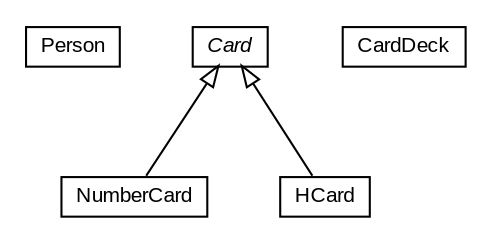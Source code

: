 #!/usr/local/bin/dot
#
# Class diagram 
# Generated by UMLGraph version R5_6 (http://www.umlgraph.org/)
#

digraph G {
	edge [fontname="arial",fontsize=10,labelfontname="arial",labelfontsize=10];
	node [fontname="arial",fontsize=10,shape=plaintext];
	nodesep=0.25;
	ranksep=0.5;
	// org.thoughtworks.game.vo.Person
	c3714 [label=<<table title="org.thoughtworks.game.vo.Person" border="0" cellborder="1" cellspacing="0" cellpadding="2" port="p" href="./Person.html">
		<tr><td><table border="0" cellspacing="0" cellpadding="1">
<tr><td align="center" balign="center"> Person </td></tr>
		</table></td></tr>
		</table>>, URL="./Person.html", fontname="arial", fontcolor="black", fontsize=10.0];
	// org.thoughtworks.game.vo.NumberCard
	c3715 [label=<<table title="org.thoughtworks.game.vo.NumberCard" border="0" cellborder="1" cellspacing="0" cellpadding="2" port="p" href="./NumberCard.html">
		<tr><td><table border="0" cellspacing="0" cellpadding="1">
<tr><td align="center" balign="center"> NumberCard </td></tr>
		</table></td></tr>
		</table>>, URL="./NumberCard.html", fontname="arial", fontcolor="black", fontsize=10.0];
	// org.thoughtworks.game.vo.HCard
	c3716 [label=<<table title="org.thoughtworks.game.vo.HCard" border="0" cellborder="1" cellspacing="0" cellpadding="2" port="p" href="./HCard.html">
		<tr><td><table border="0" cellspacing="0" cellpadding="1">
<tr><td align="center" balign="center"> HCard </td></tr>
		</table></td></tr>
		</table>>, URL="./HCard.html", fontname="arial", fontcolor="black", fontsize=10.0];
	// org.thoughtworks.game.vo.CardDeck
	c3717 [label=<<table title="org.thoughtworks.game.vo.CardDeck" border="0" cellborder="1" cellspacing="0" cellpadding="2" port="p" href="./CardDeck.html">
		<tr><td><table border="0" cellspacing="0" cellpadding="1">
<tr><td align="center" balign="center"> CardDeck </td></tr>
		</table></td></tr>
		</table>>, URL="./CardDeck.html", fontname="arial", fontcolor="black", fontsize=10.0];
	// org.thoughtworks.game.vo.Card
	c3718 [label=<<table title="org.thoughtworks.game.vo.Card" border="0" cellborder="1" cellspacing="0" cellpadding="2" port="p" href="./Card.html">
		<tr><td><table border="0" cellspacing="0" cellpadding="1">
<tr><td align="center" balign="center"><font face="arial italic"> Card </font></td></tr>
		</table></td></tr>
		</table>>, URL="./Card.html", fontname="arial", fontcolor="black", fontsize=10.0];
	//org.thoughtworks.game.vo.NumberCard extends org.thoughtworks.game.vo.Card
	c3718:p -> c3715:p [dir=back,arrowtail=empty];
	//org.thoughtworks.game.vo.HCard extends org.thoughtworks.game.vo.Card
	c3718:p -> c3716:p [dir=back,arrowtail=empty];
}

